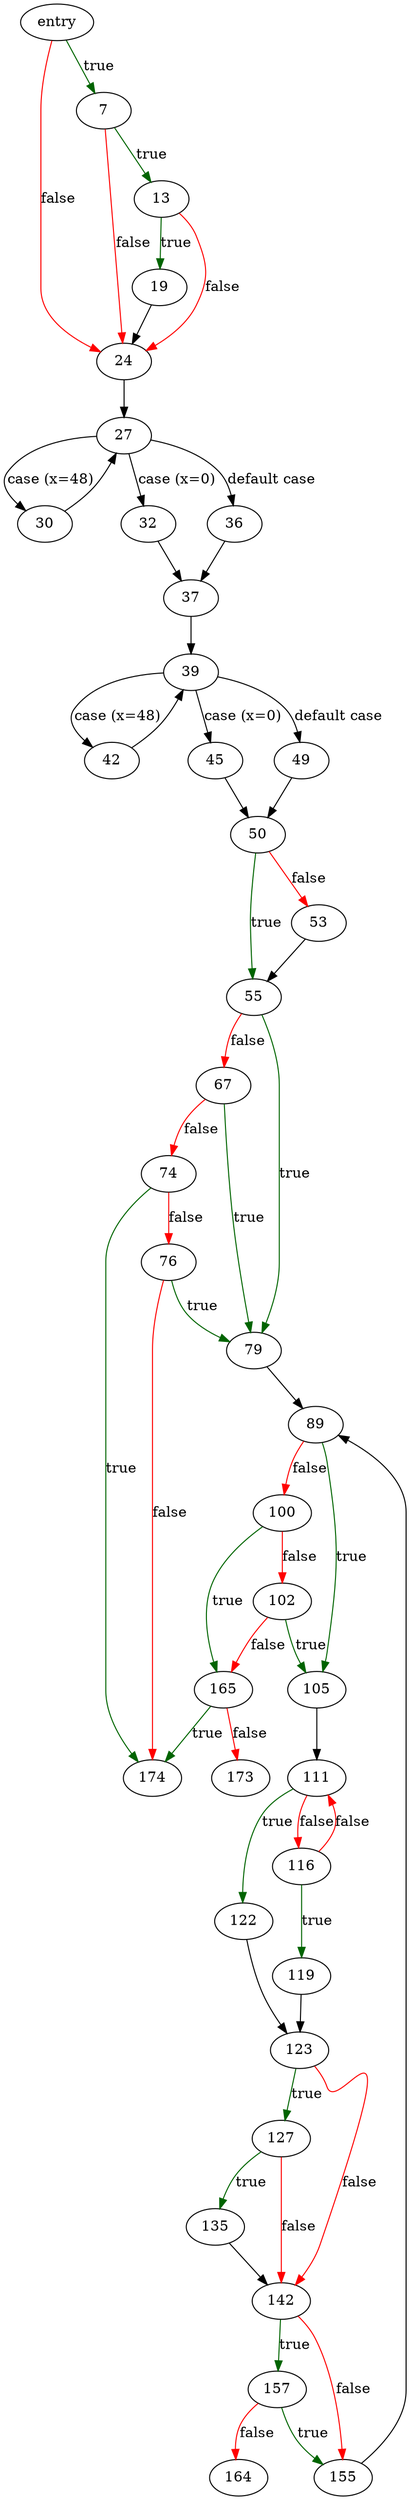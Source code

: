 digraph "seq_fast" {
	// Node definitions.
	2 [label=entry];
	7;
	13;
	19;
	24;
	27;
	30;
	32;
	36;
	37;
	39;
	42;
	45;
	49;
	50;
	53;
	55;
	67;
	74;
	76;
	79;
	89;
	100;
	102;
	105;
	111;
	116;
	119;
	122;
	123;
	127;
	135;
	142;
	155;
	157;
	164;
	165;
	173;
	174;

	// Edge definitions.
	2 -> 7 [
		color=darkgreen
		label=true
	];
	2 -> 24 [
		color=red
		label=false
	];
	7 -> 13 [
		color=darkgreen
		label=true
	];
	7 -> 24 [
		color=red
		label=false
	];
	13 -> 19 [
		color=darkgreen
		label=true
	];
	13 -> 24 [
		color=red
		label=false
	];
	19 -> 24;
	24 -> 27;
	27 -> 30 [label="case (x=48)"];
	27 -> 32 [label="case (x=0)"];
	27 -> 36 [label="default case"];
	30 -> 27;
	32 -> 37;
	36 -> 37;
	37 -> 39;
	39 -> 42 [label="case (x=48)"];
	39 -> 45 [label="case (x=0)"];
	39 -> 49 [label="default case"];
	42 -> 39;
	45 -> 50;
	49 -> 50;
	50 -> 53 [
		color=red
		label=false
	];
	50 -> 55 [
		color=darkgreen
		label=true
	];
	53 -> 55;
	55 -> 67 [
		color=red
		label=false
	];
	55 -> 79 [
		color=darkgreen
		label=true
	];
	67 -> 74 [
		color=red
		label=false
	];
	67 -> 79 [
		color=darkgreen
		label=true
	];
	74 -> 76 [
		color=red
		label=false
	];
	74 -> 174 [
		color=darkgreen
		label=true
	];
	76 -> 79 [
		color=darkgreen
		label=true
	];
	76 -> 174 [
		color=red
		label=false
	];
	79 -> 89;
	89 -> 100 [
		color=red
		label=false
	];
	89 -> 105 [
		color=darkgreen
		label=true
	];
	100 -> 102 [
		color=red
		label=false
	];
	100 -> 165 [
		color=darkgreen
		label=true
	];
	102 -> 105 [
		color=darkgreen
		label=true
	];
	102 -> 165 [
		color=red
		label=false
	];
	105 -> 111;
	111 -> 116 [
		color=red
		label=false
	];
	111 -> 122 [
		color=darkgreen
		label=true
	];
	116 -> 111 [
		color=red
		label=false
	];
	116 -> 119 [
		color=darkgreen
		label=true
	];
	119 -> 123;
	122 -> 123;
	123 -> 127 [
		color=darkgreen
		label=true
	];
	123 -> 142 [
		color=red
		label=false
	];
	127 -> 135 [
		color=darkgreen
		label=true
	];
	127 -> 142 [
		color=red
		label=false
	];
	135 -> 142;
	142 -> 155 [
		color=red
		label=false
	];
	142 -> 157 [
		color=darkgreen
		label=true
	];
	155 -> 89;
	157 -> 155 [
		color=darkgreen
		label=true
	];
	157 -> 164 [
		color=red
		label=false
	];
	165 -> 173 [
		color=red
		label=false
	];
	165 -> 174 [
		color=darkgreen
		label=true
	];
}